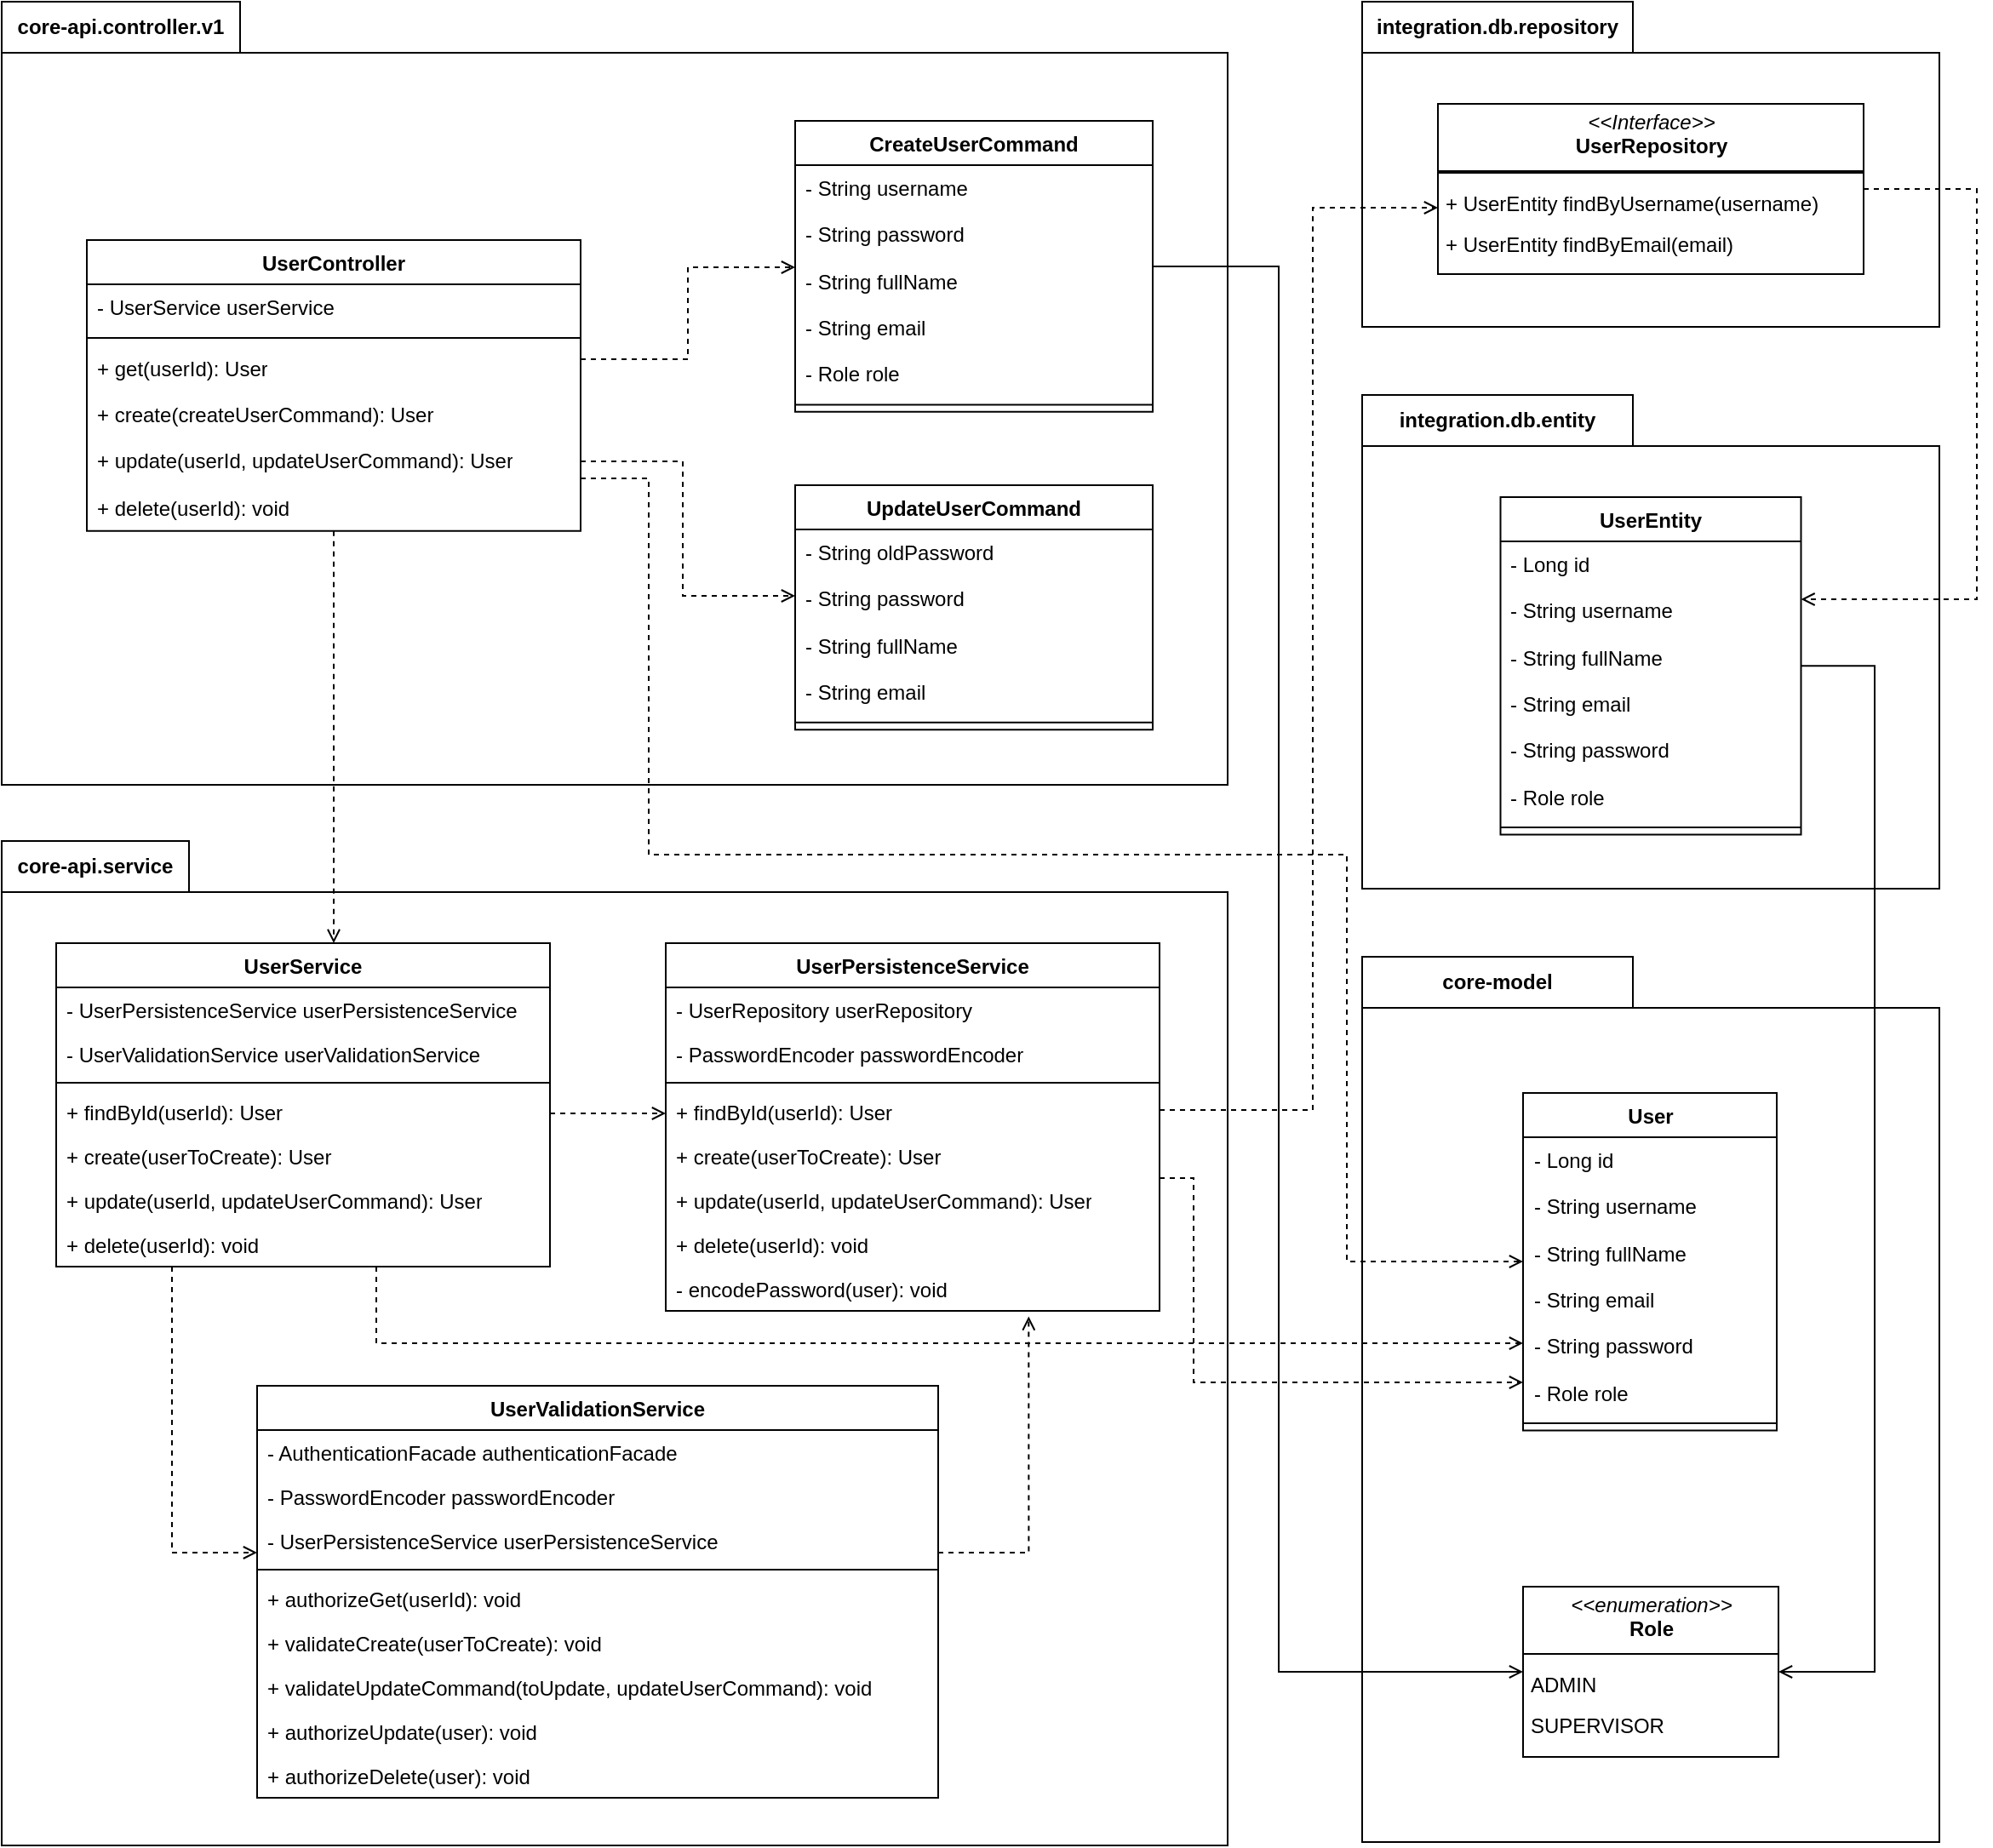 <mxfile version="23.1.5" type="device">
  <diagram id="C5RBs43oDa-KdzZeNtuy" name="Page-1">
    <mxGraphModel dx="2424" dy="2579" grid="1" gridSize="10" guides="1" tooltips="1" connect="1" arrows="1" fold="1" page="1" pageScale="1" pageWidth="827" pageHeight="1169" math="0" shadow="0">
      <root>
        <mxCell id="WIyWlLk6GJQsqaUBKTNV-0" />
        <mxCell id="WIyWlLk6GJQsqaUBKTNV-1" parent="WIyWlLk6GJQsqaUBKTNV-0" />
        <mxCell id="2i044We6pkw58HE6b8VH-63" value="core-api.service" style="shape=folder;fontStyle=1;tabWidth=110;tabHeight=30;tabPosition=left;html=1;boundedLbl=1;labelInHeader=1;container=0;collapsible=0;whiteSpace=wrap;" parent="WIyWlLk6GJQsqaUBKTNV-1" vertex="1">
          <mxGeometry x="80" y="-618" width="720" height="590" as="geometry" />
        </mxCell>
        <mxCell id="2i044We6pkw58HE6b8VH-64" value="core-api.controller.v1" style="shape=folder;fontStyle=1;tabWidth=140;tabHeight=30;tabPosition=left;html=1;boundedLbl=1;labelInHeader=1;container=1;collapsible=0;whiteSpace=wrap;" parent="WIyWlLk6GJQsqaUBKTNV-1" vertex="1">
          <mxGeometry x="80" y="-1111" width="720" height="460" as="geometry" />
        </mxCell>
        <mxCell id="2i044We6pkw58HE6b8VH-65" value="" style="html=1;strokeColor=none;resizeWidth=1;resizeHeight=1;fillColor=none;part=1;connectable=0;allowArrows=0;deletable=0;whiteSpace=wrap;" parent="2i044We6pkw58HE6b8VH-64" vertex="1">
          <mxGeometry width="720.0" height="296.24" relative="1" as="geometry">
            <mxPoint y="30" as="offset" />
          </mxGeometry>
        </mxCell>
        <mxCell id="2i044We6pkw58HE6b8VH-66" value="" style="html=1;strokeColor=none;resizeWidth=1;resizeHeight=1;fillColor=none;part=1;connectable=0;allowArrows=0;deletable=0;whiteSpace=wrap;" parent="2i044We6pkw58HE6b8VH-64" vertex="1">
          <mxGeometry width="720.0" height="296.24" relative="1" as="geometry">
            <mxPoint x="10" y="40" as="offset" />
          </mxGeometry>
        </mxCell>
        <mxCell id="2i044We6pkw58HE6b8VH-93" value="UserController" style="swimlane;fontStyle=1;align=center;verticalAlign=top;childLayout=stackLayout;horizontal=1;startSize=26;horizontalStack=0;resizeParent=1;resizeParentMax=0;resizeLast=0;collapsible=1;marginBottom=0;whiteSpace=wrap;html=1;" parent="2i044We6pkw58HE6b8VH-64" vertex="1">
          <mxGeometry x="50" y="140.003" width="290" height="170.9" as="geometry" />
        </mxCell>
        <mxCell id="2i044We6pkw58HE6b8VH-94" value="- UserService userService" style="text;strokeColor=none;fillColor=none;align=left;verticalAlign=top;spacingLeft=4;spacingRight=4;overflow=hidden;rotatable=0;points=[[0,0.5],[1,0.5]];portConstraint=eastwest;whiteSpace=wrap;html=1;" parent="2i044We6pkw58HE6b8VH-93" vertex="1">
          <mxGeometry y="26" width="290" height="27.3" as="geometry" />
        </mxCell>
        <mxCell id="2i044We6pkw58HE6b8VH-97" value="" style="line;strokeWidth=1;fillColor=none;align=left;verticalAlign=middle;spacingTop=-1;spacingLeft=3;spacingRight=3;rotatable=0;labelPosition=right;points=[];portConstraint=eastwest;strokeColor=inherit;" parent="2i044We6pkw58HE6b8VH-93" vertex="1">
          <mxGeometry y="53.3" width="290" height="8.4" as="geometry" />
        </mxCell>
        <mxCell id="2i044We6pkw58HE6b8VH-98" value="+ get(userId): User" style="text;strokeColor=none;fillColor=none;align=left;verticalAlign=top;spacingLeft=4;spacingRight=4;overflow=hidden;rotatable=0;points=[[0,0.5],[1,0.5]];portConstraint=eastwest;whiteSpace=wrap;html=1;" parent="2i044We6pkw58HE6b8VH-93" vertex="1">
          <mxGeometry y="61.7" width="290" height="27.3" as="geometry" />
        </mxCell>
        <mxCell id="2i044We6pkw58HE6b8VH-178" value="+ create(createUserCommand): User" style="text;strokeColor=none;fillColor=none;align=left;verticalAlign=top;spacingLeft=4;spacingRight=4;overflow=hidden;rotatable=0;points=[[0,0.5],[1,0.5]];portConstraint=eastwest;whiteSpace=wrap;html=1;" parent="2i044We6pkw58HE6b8VH-93" vertex="1">
          <mxGeometry y="89" width="290" height="27.3" as="geometry" />
        </mxCell>
        <mxCell id="2i044We6pkw58HE6b8VH-179" value="+ update(userId, updateUserCommand): User" style="text;strokeColor=none;fillColor=none;align=left;verticalAlign=top;spacingLeft=4;spacingRight=4;overflow=hidden;rotatable=0;points=[[0,0.5],[1,0.5]];portConstraint=eastwest;whiteSpace=wrap;html=1;" parent="2i044We6pkw58HE6b8VH-93" vertex="1">
          <mxGeometry y="116.3" width="290" height="27.3" as="geometry" />
        </mxCell>
        <mxCell id="2i044We6pkw58HE6b8VH-180" value="+ delete(userId): void" style="text;strokeColor=none;fillColor=none;align=left;verticalAlign=top;spacingLeft=4;spacingRight=4;overflow=hidden;rotatable=0;points=[[0,0.5],[1,0.5]];portConstraint=eastwest;whiteSpace=wrap;html=1;" parent="2i044We6pkw58HE6b8VH-93" vertex="1">
          <mxGeometry y="143.6" width="290" height="27.3" as="geometry" />
        </mxCell>
        <mxCell id="2i044We6pkw58HE6b8VH-209" value="CreateUserCommand" style="swimlane;fontStyle=1;align=center;verticalAlign=top;childLayout=stackLayout;horizontal=1;startSize=26;horizontalStack=0;resizeParent=1;resizeParentMax=0;resizeLast=0;collapsible=1;marginBottom=0;whiteSpace=wrap;html=1;" parent="2i044We6pkw58HE6b8VH-64" vertex="1">
          <mxGeometry x="466" y="70" width="210" height="170.9" as="geometry" />
        </mxCell>
        <mxCell id="2i044We6pkw58HE6b8VH-210" value="- String username" style="text;strokeColor=none;fillColor=none;align=left;verticalAlign=top;spacingLeft=4;spacingRight=4;overflow=hidden;rotatable=0;points=[[0,0.5],[1,0.5]];portConstraint=eastwest;whiteSpace=wrap;html=1;" parent="2i044We6pkw58HE6b8VH-209" vertex="1">
          <mxGeometry y="26" width="210" height="27.3" as="geometry" />
        </mxCell>
        <mxCell id="2i044We6pkw58HE6b8VH-211" value="- String password" style="text;strokeColor=none;fillColor=none;align=left;verticalAlign=top;spacingLeft=4;spacingRight=4;overflow=hidden;rotatable=0;points=[[0,0.5],[1,0.5]];portConstraint=eastwest;whiteSpace=wrap;html=1;" parent="2i044We6pkw58HE6b8VH-209" vertex="1">
          <mxGeometry y="53.3" width="210" height="27.3" as="geometry" />
        </mxCell>
        <mxCell id="2i044We6pkw58HE6b8VH-219" value="- String fullName" style="text;strokeColor=none;fillColor=none;align=left;verticalAlign=top;spacingLeft=4;spacingRight=4;overflow=hidden;rotatable=0;points=[[0,0.5],[1,0.5]];portConstraint=eastwest;whiteSpace=wrap;html=1;" parent="2i044We6pkw58HE6b8VH-209" vertex="1">
          <mxGeometry y="80.6" width="210" height="27.3" as="geometry" />
        </mxCell>
        <mxCell id="2i044We6pkw58HE6b8VH-218" value="- String email" style="text;strokeColor=none;fillColor=none;align=left;verticalAlign=top;spacingLeft=4;spacingRight=4;overflow=hidden;rotatable=0;points=[[0,0.5],[1,0.5]];portConstraint=eastwest;whiteSpace=wrap;html=1;" parent="2i044We6pkw58HE6b8VH-209" vertex="1">
          <mxGeometry y="107.9" width="210" height="27.3" as="geometry" />
        </mxCell>
        <mxCell id="2i044We6pkw58HE6b8VH-217" value="- Role role" style="text;strokeColor=none;fillColor=none;align=left;verticalAlign=top;spacingLeft=4;spacingRight=4;overflow=hidden;rotatable=0;points=[[0,0.5],[1,0.5]];portConstraint=eastwest;whiteSpace=wrap;html=1;" parent="2i044We6pkw58HE6b8VH-209" vertex="1">
          <mxGeometry y="135.2" width="210" height="27.3" as="geometry" />
        </mxCell>
        <mxCell id="2i044We6pkw58HE6b8VH-212" value="" style="line;strokeWidth=1;fillColor=none;align=left;verticalAlign=middle;spacingTop=-1;spacingLeft=3;spacingRight=3;rotatable=0;labelPosition=right;points=[];portConstraint=eastwest;strokeColor=inherit;" parent="2i044We6pkw58HE6b8VH-209" vertex="1">
          <mxGeometry y="162.5" width="210" height="8.4" as="geometry" />
        </mxCell>
        <mxCell id="2i044We6pkw58HE6b8VH-220" value="UpdateUserCommand" style="swimlane;fontStyle=1;align=center;verticalAlign=top;childLayout=stackLayout;horizontal=1;startSize=26;horizontalStack=0;resizeParent=1;resizeParentMax=0;resizeLast=0;collapsible=1;marginBottom=0;whiteSpace=wrap;html=1;" parent="2i044We6pkw58HE6b8VH-64" vertex="1">
          <mxGeometry x="466" y="284" width="210" height="143.6" as="geometry" />
        </mxCell>
        <mxCell id="2i044We6pkw58HE6b8VH-221" value="- String oldPassword" style="text;strokeColor=none;fillColor=none;align=left;verticalAlign=top;spacingLeft=4;spacingRight=4;overflow=hidden;rotatable=0;points=[[0,0.5],[1,0.5]];portConstraint=eastwest;whiteSpace=wrap;html=1;" parent="2i044We6pkw58HE6b8VH-220" vertex="1">
          <mxGeometry y="26" width="210" height="27.3" as="geometry" />
        </mxCell>
        <mxCell id="2i044We6pkw58HE6b8VH-222" value="- String password" style="text;strokeColor=none;fillColor=none;align=left;verticalAlign=top;spacingLeft=4;spacingRight=4;overflow=hidden;rotatable=0;points=[[0,0.5],[1,0.5]];portConstraint=eastwest;whiteSpace=wrap;html=1;" parent="2i044We6pkw58HE6b8VH-220" vertex="1">
          <mxGeometry y="53.3" width="210" height="27.3" as="geometry" />
        </mxCell>
        <mxCell id="2i044We6pkw58HE6b8VH-223" value="- String fullName" style="text;strokeColor=none;fillColor=none;align=left;verticalAlign=top;spacingLeft=4;spacingRight=4;overflow=hidden;rotatable=0;points=[[0,0.5],[1,0.5]];portConstraint=eastwest;whiteSpace=wrap;html=1;" parent="2i044We6pkw58HE6b8VH-220" vertex="1">
          <mxGeometry y="80.6" width="210" height="27.3" as="geometry" />
        </mxCell>
        <mxCell id="2i044We6pkw58HE6b8VH-224" value="- String email" style="text;strokeColor=none;fillColor=none;align=left;verticalAlign=top;spacingLeft=4;spacingRight=4;overflow=hidden;rotatable=0;points=[[0,0.5],[1,0.5]];portConstraint=eastwest;whiteSpace=wrap;html=1;" parent="2i044We6pkw58HE6b8VH-220" vertex="1">
          <mxGeometry y="107.9" width="210" height="27.3" as="geometry" />
        </mxCell>
        <mxCell id="2i044We6pkw58HE6b8VH-226" value="" style="line;strokeWidth=1;fillColor=none;align=left;verticalAlign=middle;spacingTop=-1;spacingLeft=3;spacingRight=3;rotatable=0;labelPosition=right;points=[];portConstraint=eastwest;strokeColor=inherit;" parent="2i044We6pkw58HE6b8VH-220" vertex="1">
          <mxGeometry y="135.2" width="210" height="8.4" as="geometry" />
        </mxCell>
        <mxCell id="2i044We6pkw58HE6b8VH-227" style="edgeStyle=orthogonalEdgeStyle;rounded=0;orthogonalLoop=1;jettySize=auto;html=1;endArrow=open;endFill=0;dashed=1;" parent="2i044We6pkw58HE6b8VH-64" source="2i044We6pkw58HE6b8VH-93" target="2i044We6pkw58HE6b8VH-209" edge="1">
          <mxGeometry relative="1" as="geometry">
            <Array as="points">
              <mxPoint x="403" y="210" />
              <mxPoint x="403" y="156" />
            </Array>
            <mxPoint x="205" y="348" as="sourcePoint" />
            <mxPoint x="205" y="572" as="targetPoint" />
          </mxGeometry>
        </mxCell>
        <mxCell id="2i044We6pkw58HE6b8VH-228" style="edgeStyle=orthogonalEdgeStyle;rounded=0;orthogonalLoop=1;jettySize=auto;html=1;endArrow=open;endFill=0;dashed=1;" parent="2i044We6pkw58HE6b8VH-64" source="2i044We6pkw58HE6b8VH-93" target="2i044We6pkw58HE6b8VH-220" edge="1">
          <mxGeometry relative="1" as="geometry">
            <Array as="points">
              <mxPoint x="400" y="270" />
              <mxPoint x="400" y="349" />
            </Array>
            <mxPoint x="350" y="220" as="sourcePoint" />
            <mxPoint x="476" y="166" as="targetPoint" />
          </mxGeometry>
        </mxCell>
        <mxCell id="2i044We6pkw58HE6b8VH-90" style="edgeStyle=orthogonalEdgeStyle;rounded=0;orthogonalLoop=1;jettySize=auto;html=1;endArrow=open;endFill=0;dashed=1;" parent="WIyWlLk6GJQsqaUBKTNV-1" source="2i044We6pkw58HE6b8VH-93" target="2i044We6pkw58HE6b8VH-100" edge="1">
          <mxGeometry relative="1" as="geometry">
            <Array as="points">
              <mxPoint x="255" y="-840" />
              <mxPoint x="255" y="-840" />
            </Array>
          </mxGeometry>
        </mxCell>
        <mxCell id="2i044We6pkw58HE6b8VH-92" style="edgeStyle=orthogonalEdgeStyle;rounded=0;orthogonalLoop=1;jettySize=auto;html=1;dashed=1;endArrow=open;endFill=0;" parent="WIyWlLk6GJQsqaUBKTNV-1" source="2i044We6pkw58HE6b8VH-100" target="2i044We6pkw58HE6b8VH-189" edge="1">
          <mxGeometry relative="1" as="geometry">
            <Array as="points">
              <mxPoint x="440" y="-458" />
              <mxPoint x="440" y="-458" />
            </Array>
            <mxPoint x="255" y="-349.33" as="targetPoint" />
          </mxGeometry>
        </mxCell>
        <mxCell id="2i044We6pkw58HE6b8VH-99" style="edgeStyle=orthogonalEdgeStyle;rounded=0;orthogonalLoop=1;jettySize=auto;html=1;endArrow=open;endFill=0;dashed=1;" parent="WIyWlLk6GJQsqaUBKTNV-1" source="2i044We6pkw58HE6b8VH-100" target="2i044We6pkw58HE6b8VH-198" edge="1">
          <mxGeometry relative="1" as="geometry">
            <Array as="points">
              <mxPoint x="180" y="-200" />
            </Array>
            <mxPoint x="255" y="-349.33" as="targetPoint" />
          </mxGeometry>
        </mxCell>
        <mxCell id="2i044We6pkw58HE6b8VH-100" value="UserService" style="swimlane;fontStyle=1;align=center;verticalAlign=top;childLayout=stackLayout;horizontal=1;startSize=26;horizontalStack=0;resizeParent=1;resizeParentMax=0;resizeLast=0;collapsible=1;marginBottom=0;whiteSpace=wrap;html=1;" parent="WIyWlLk6GJQsqaUBKTNV-1" vertex="1">
          <mxGeometry x="112" y="-558" width="290" height="190" as="geometry" />
        </mxCell>
        <mxCell id="2i044We6pkw58HE6b8VH-101" value="- UserPersistenceService userPersistenceService" style="text;strokeColor=none;fillColor=none;align=left;verticalAlign=top;spacingLeft=4;spacingRight=4;overflow=hidden;rotatable=0;points=[[0,0.5],[1,0.5]];portConstraint=eastwest;whiteSpace=wrap;html=1;" parent="2i044We6pkw58HE6b8VH-100" vertex="1">
          <mxGeometry y="26" width="290" height="26" as="geometry" />
        </mxCell>
        <mxCell id="2i044We6pkw58HE6b8VH-182" value="- UserValidationService userValidationService" style="text;strokeColor=none;fillColor=none;align=left;verticalAlign=top;spacingLeft=4;spacingRight=4;overflow=hidden;rotatable=0;points=[[0,0.5],[1,0.5]];portConstraint=eastwest;whiteSpace=wrap;html=1;" parent="2i044We6pkw58HE6b8VH-100" vertex="1">
          <mxGeometry y="52" width="290" height="26" as="geometry" />
        </mxCell>
        <mxCell id="2i044We6pkw58HE6b8VH-102" value="" style="line;strokeWidth=1;fillColor=none;align=left;verticalAlign=middle;spacingTop=-1;spacingLeft=3;spacingRight=3;rotatable=0;labelPosition=right;points=[];portConstraint=eastwest;strokeColor=inherit;" parent="2i044We6pkw58HE6b8VH-100" vertex="1">
          <mxGeometry y="78" width="290" height="8" as="geometry" />
        </mxCell>
        <mxCell id="2i044We6pkw58HE6b8VH-103" value="+ findById(userId): User" style="text;strokeColor=none;fillColor=none;align=left;verticalAlign=top;spacingLeft=4;spacingRight=4;overflow=hidden;rotatable=0;points=[[0,0.5],[1,0.5]];portConstraint=eastwest;whiteSpace=wrap;html=1;" parent="2i044We6pkw58HE6b8VH-100" vertex="1">
          <mxGeometry y="86" width="290" height="26" as="geometry" />
        </mxCell>
        <mxCell id="2i044We6pkw58HE6b8VH-183" value="+ create(userToCreate): User" style="text;strokeColor=none;fillColor=none;align=left;verticalAlign=top;spacingLeft=4;spacingRight=4;overflow=hidden;rotatable=0;points=[[0,0.5],[1,0.5]];portConstraint=eastwest;whiteSpace=wrap;html=1;" parent="2i044We6pkw58HE6b8VH-100" vertex="1">
          <mxGeometry y="112" width="290" height="26" as="geometry" />
        </mxCell>
        <mxCell id="2i044We6pkw58HE6b8VH-184" value="+ update(userId, updateUserCommand): User" style="text;strokeColor=none;fillColor=none;align=left;verticalAlign=top;spacingLeft=4;spacingRight=4;overflow=hidden;rotatable=0;points=[[0,0.5],[1,0.5]];portConstraint=eastwest;whiteSpace=wrap;html=1;" parent="2i044We6pkw58HE6b8VH-100" vertex="1">
          <mxGeometry y="138" width="290" height="26" as="geometry" />
        </mxCell>
        <mxCell id="2i044We6pkw58HE6b8VH-185" value="+ delete(userId): void" style="text;strokeColor=none;fillColor=none;align=left;verticalAlign=top;spacingLeft=4;spacingRight=4;overflow=hidden;rotatable=0;points=[[0,0.5],[1,0.5]];portConstraint=eastwest;whiteSpace=wrap;html=1;" parent="2i044We6pkw58HE6b8VH-100" vertex="1">
          <mxGeometry y="164" width="290" height="26" as="geometry" />
        </mxCell>
        <mxCell id="2i044We6pkw58HE6b8VH-189" value="UserPersistenceService" style="swimlane;fontStyle=1;align=center;verticalAlign=top;childLayout=stackLayout;horizontal=1;startSize=26;horizontalStack=0;resizeParent=1;resizeParentMax=0;resizeLast=0;collapsible=1;marginBottom=0;whiteSpace=wrap;html=1;" parent="WIyWlLk6GJQsqaUBKTNV-1" vertex="1">
          <mxGeometry x="470" y="-558" width="290" height="216" as="geometry" />
        </mxCell>
        <mxCell id="2i044We6pkw58HE6b8VH-190" value="- UserRepository userRepository" style="text;strokeColor=none;fillColor=none;align=left;verticalAlign=top;spacingLeft=4;spacingRight=4;overflow=hidden;rotatable=0;points=[[0,0.5],[1,0.5]];portConstraint=eastwest;whiteSpace=wrap;html=1;" parent="2i044We6pkw58HE6b8VH-189" vertex="1">
          <mxGeometry y="26" width="290" height="26" as="geometry" />
        </mxCell>
        <mxCell id="2i044We6pkw58HE6b8VH-191" value="- PasswordEncoder passwordEncoder" style="text;strokeColor=none;fillColor=none;align=left;verticalAlign=top;spacingLeft=4;spacingRight=4;overflow=hidden;rotatable=0;points=[[0,0.5],[1,0.5]];portConstraint=eastwest;whiteSpace=wrap;html=1;" parent="2i044We6pkw58HE6b8VH-189" vertex="1">
          <mxGeometry y="52" width="290" height="26" as="geometry" />
        </mxCell>
        <mxCell id="2i044We6pkw58HE6b8VH-192" value="" style="line;strokeWidth=1;fillColor=none;align=left;verticalAlign=middle;spacingTop=-1;spacingLeft=3;spacingRight=3;rotatable=0;labelPosition=right;points=[];portConstraint=eastwest;strokeColor=inherit;" parent="2i044We6pkw58HE6b8VH-189" vertex="1">
          <mxGeometry y="78" width="290" height="8" as="geometry" />
        </mxCell>
        <mxCell id="2i044We6pkw58HE6b8VH-193" value="+ findById(userId): User" style="text;strokeColor=none;fillColor=none;align=left;verticalAlign=top;spacingLeft=4;spacingRight=4;overflow=hidden;rotatable=0;points=[[0,0.5],[1,0.5]];portConstraint=eastwest;whiteSpace=wrap;html=1;" parent="2i044We6pkw58HE6b8VH-189" vertex="1">
          <mxGeometry y="86" width="290" height="26" as="geometry" />
        </mxCell>
        <mxCell id="2i044We6pkw58HE6b8VH-194" value="+ create(userToCreate): User" style="text;strokeColor=none;fillColor=none;align=left;verticalAlign=top;spacingLeft=4;spacingRight=4;overflow=hidden;rotatable=0;points=[[0,0.5],[1,0.5]];portConstraint=eastwest;whiteSpace=wrap;html=1;" parent="2i044We6pkw58HE6b8VH-189" vertex="1">
          <mxGeometry y="112" width="290" height="26" as="geometry" />
        </mxCell>
        <mxCell id="2i044We6pkw58HE6b8VH-195" value="+ update(userId, updateUserCommand): User" style="text;strokeColor=none;fillColor=none;align=left;verticalAlign=top;spacingLeft=4;spacingRight=4;overflow=hidden;rotatable=0;points=[[0,0.5],[1,0.5]];portConstraint=eastwest;whiteSpace=wrap;html=1;" parent="2i044We6pkw58HE6b8VH-189" vertex="1">
          <mxGeometry y="138" width="290" height="26" as="geometry" />
        </mxCell>
        <mxCell id="2i044We6pkw58HE6b8VH-196" value="+ delete(userId): void" style="text;strokeColor=none;fillColor=none;align=left;verticalAlign=top;spacingLeft=4;spacingRight=4;overflow=hidden;rotatable=0;points=[[0,0.5],[1,0.5]];portConstraint=eastwest;whiteSpace=wrap;html=1;" parent="2i044We6pkw58HE6b8VH-189" vertex="1">
          <mxGeometry y="164" width="290" height="26" as="geometry" />
        </mxCell>
        <mxCell id="2i044We6pkw58HE6b8VH-197" value="- encodePassword(user): void" style="text;strokeColor=none;fillColor=none;align=left;verticalAlign=top;spacingLeft=4;spacingRight=4;overflow=hidden;rotatable=0;points=[[0,0.5],[1,0.5]];portConstraint=eastwest;whiteSpace=wrap;html=1;" parent="2i044We6pkw58HE6b8VH-189" vertex="1">
          <mxGeometry y="190" width="290" height="26" as="geometry" />
        </mxCell>
        <mxCell id="2i044We6pkw58HE6b8VH-198" value="UserValidationService" style="swimlane;fontStyle=1;align=center;verticalAlign=top;childLayout=stackLayout;horizontal=1;startSize=26;horizontalStack=0;resizeParent=1;resizeParentMax=0;resizeLast=0;collapsible=1;marginBottom=0;whiteSpace=wrap;html=1;" parent="WIyWlLk6GJQsqaUBKTNV-1" vertex="1">
          <mxGeometry x="230" y="-298" width="400" height="242" as="geometry" />
        </mxCell>
        <mxCell id="2i044We6pkw58HE6b8VH-199" value="- AuthenticationFacade authenticationFacade" style="text;strokeColor=none;fillColor=none;align=left;verticalAlign=top;spacingLeft=4;spacingRight=4;overflow=hidden;rotatable=0;points=[[0,0.5],[1,0.5]];portConstraint=eastwest;whiteSpace=wrap;html=1;" parent="2i044We6pkw58HE6b8VH-198" vertex="1">
          <mxGeometry y="26" width="400" height="26" as="geometry" />
        </mxCell>
        <mxCell id="2i044We6pkw58HE6b8VH-200" value="- PasswordEncoder passwordEncoder" style="text;strokeColor=none;fillColor=none;align=left;verticalAlign=top;spacingLeft=4;spacingRight=4;overflow=hidden;rotatable=0;points=[[0,0.5],[1,0.5]];portConstraint=eastwest;whiteSpace=wrap;html=1;" parent="2i044We6pkw58HE6b8VH-198" vertex="1">
          <mxGeometry y="52" width="400" height="26" as="geometry" />
        </mxCell>
        <mxCell id="2i044We6pkw58HE6b8VH-207" value="- UserPersistenceService userPersistenceService" style="text;strokeColor=none;fillColor=none;align=left;verticalAlign=top;spacingLeft=4;spacingRight=4;overflow=hidden;rotatable=0;points=[[0,0.5],[1,0.5]];portConstraint=eastwest;whiteSpace=wrap;html=1;" parent="2i044We6pkw58HE6b8VH-198" vertex="1">
          <mxGeometry y="78" width="400" height="26" as="geometry" />
        </mxCell>
        <mxCell id="2i044We6pkw58HE6b8VH-201" value="" style="line;strokeWidth=1;fillColor=none;align=left;verticalAlign=middle;spacingTop=-1;spacingLeft=3;spacingRight=3;rotatable=0;labelPosition=right;points=[];portConstraint=eastwest;strokeColor=inherit;" parent="2i044We6pkw58HE6b8VH-198" vertex="1">
          <mxGeometry y="104" width="400" height="8" as="geometry" />
        </mxCell>
        <mxCell id="2i044We6pkw58HE6b8VH-202" value="+ authorizeGet(userId): void" style="text;strokeColor=none;fillColor=none;align=left;verticalAlign=top;spacingLeft=4;spacingRight=4;overflow=hidden;rotatable=0;points=[[0,0.5],[1,0.5]];portConstraint=eastwest;whiteSpace=wrap;html=1;" parent="2i044We6pkw58HE6b8VH-198" vertex="1">
          <mxGeometry y="112" width="400" height="26" as="geometry" />
        </mxCell>
        <mxCell id="2i044We6pkw58HE6b8VH-203" value="+ validateCreate(userToCreate): void" style="text;strokeColor=none;fillColor=none;align=left;verticalAlign=top;spacingLeft=4;spacingRight=4;overflow=hidden;rotatable=0;points=[[0,0.5],[1,0.5]];portConstraint=eastwest;whiteSpace=wrap;html=1;" parent="2i044We6pkw58HE6b8VH-198" vertex="1">
          <mxGeometry y="138" width="400" height="26" as="geometry" />
        </mxCell>
        <mxCell id="2i044We6pkw58HE6b8VH-204" value="+ validateUpdateCommand(toUpdate, updateUserCommand): void" style="text;strokeColor=none;fillColor=none;align=left;verticalAlign=top;spacingLeft=4;spacingRight=4;overflow=hidden;rotatable=0;points=[[0,0.5],[1,0.5]];portConstraint=eastwest;whiteSpace=wrap;html=1;" parent="2i044We6pkw58HE6b8VH-198" vertex="1">
          <mxGeometry y="164" width="400" height="26" as="geometry" />
        </mxCell>
        <mxCell id="2i044We6pkw58HE6b8VH-205" value="+ authorizeUpdate(user): void" style="text;strokeColor=none;fillColor=none;align=left;verticalAlign=top;spacingLeft=4;spacingRight=4;overflow=hidden;rotatable=0;points=[[0,0.5],[1,0.5]];portConstraint=eastwest;whiteSpace=wrap;html=1;" parent="2i044We6pkw58HE6b8VH-198" vertex="1">
          <mxGeometry y="190" width="400" height="26" as="geometry" />
        </mxCell>
        <mxCell id="2i044We6pkw58HE6b8VH-206" value="+ authorizeDelete(user): void" style="text;strokeColor=none;fillColor=none;align=left;verticalAlign=top;spacingLeft=4;spacingRight=4;overflow=hidden;rotatable=0;points=[[0,0.5],[1,0.5]];portConstraint=eastwest;whiteSpace=wrap;html=1;" parent="2i044We6pkw58HE6b8VH-198" vertex="1">
          <mxGeometry y="216" width="400" height="26" as="geometry" />
        </mxCell>
        <mxCell id="2i044We6pkw58HE6b8VH-229" value="integration.db.repository" style="shape=folder;fontStyle=1;tabWidth=159;tabHeight=30;tabPosition=left;html=1;boundedLbl=1;labelInHeader=1;container=1;collapsible=0;whiteSpace=wrap;" parent="WIyWlLk6GJQsqaUBKTNV-1" vertex="1">
          <mxGeometry x="879" y="-1111" width="339" height="191" as="geometry" />
        </mxCell>
        <mxCell id="2i044We6pkw58HE6b8VH-230" value="" style="html=1;strokeColor=none;resizeWidth=1;resizeHeight=1;fillColor=none;part=1;connectable=0;allowArrows=0;deletable=0;whiteSpace=wrap;" parent="2i044We6pkw58HE6b8VH-229" vertex="1">
          <mxGeometry width="329.0" height="123.004" relative="1" as="geometry">
            <mxPoint y="30" as="offset" />
          </mxGeometry>
        </mxCell>
        <mxCell id="2i044We6pkw58HE6b8VH-231" value="" style="html=1;strokeColor=none;resizeWidth=1;resizeHeight=1;fillColor=none;part=1;connectable=0;allowArrows=0;deletable=0;whiteSpace=wrap;" parent="2i044We6pkw58HE6b8VH-229" vertex="1">
          <mxGeometry width="329.0" height="123.004" relative="1" as="geometry">
            <mxPoint x="10" y="40" as="offset" />
          </mxGeometry>
        </mxCell>
        <mxCell id="2i044We6pkw58HE6b8VH-255" value="&lt;p style=&quot;margin: 4px 0px 0px; text-align: center; font-size: 12px;&quot;&gt;&lt;i style=&quot;font-size: 12px;&quot;&gt;&amp;lt;&amp;lt;Interface&amp;gt;&amp;gt;&lt;/i&gt;&lt;br style=&quot;font-size: 12px;&quot;&gt;&lt;b style=&quot;font-size: 12px;&quot;&gt;UserRepository&lt;/b&gt;&lt;/p&gt;&lt;hr style=&quot;border-style: solid; font-size: 12px;&quot;&gt;&lt;p style=&quot;margin: 0px 0px 0px 4px; font-size: 12px; line-height: 200%;&quot;&gt;+ UserEntity findByUsername(username)&lt;br style=&quot;font-size: 12px;&quot;&gt;&lt;/p&gt;&lt;p style=&quot;margin: 0px 0px 0px 4px; font-size: 12px; line-height: 200%;&quot;&gt;+ UserEntity findByEmail(email)&lt;/p&gt;" style="verticalAlign=top;align=left;overflow=fill;html=1;whiteSpace=wrap;fontSize=12;spacing=2;" parent="2i044We6pkw58HE6b8VH-229" vertex="1">
          <mxGeometry x="44.5" y="60" width="250" height="100" as="geometry" />
        </mxCell>
        <mxCell id="2i044We6pkw58HE6b8VH-256" style="edgeStyle=orthogonalEdgeStyle;rounded=0;orthogonalLoop=1;jettySize=auto;html=1;endArrow=open;endFill=0;dashed=1;" parent="WIyWlLk6GJQsqaUBKTNV-1" source="2i044We6pkw58HE6b8VH-189" target="2i044We6pkw58HE6b8VH-255" edge="1">
          <mxGeometry relative="1" as="geometry">
            <Array as="points">
              <mxPoint x="850" y="-460" />
              <mxPoint x="850" y="-990" />
            </Array>
            <mxPoint x="430" y="-891" as="sourcePoint" />
            <mxPoint x="556" y="-945" as="targetPoint" />
          </mxGeometry>
        </mxCell>
        <mxCell id="2i044We6pkw58HE6b8VH-257" value="integration.db.entity" style="shape=folder;fontStyle=1;tabWidth=159;tabHeight=30;tabPosition=left;html=1;boundedLbl=1;labelInHeader=1;container=1;collapsible=0;whiteSpace=wrap;" parent="WIyWlLk6GJQsqaUBKTNV-1" vertex="1">
          <mxGeometry x="879" y="-880" width="339" height="290" as="geometry" />
        </mxCell>
        <mxCell id="2i044We6pkw58HE6b8VH-258" value="" style="html=1;strokeColor=none;resizeWidth=1;resizeHeight=1;fillColor=none;part=1;connectable=0;allowArrows=0;deletable=0;whiteSpace=wrap;" parent="2i044We6pkw58HE6b8VH-257" vertex="1">
          <mxGeometry width="329.0" height="145.386" relative="1" as="geometry">
            <mxPoint y="30" as="offset" />
          </mxGeometry>
        </mxCell>
        <mxCell id="2i044We6pkw58HE6b8VH-259" value="" style="html=1;strokeColor=none;resizeWidth=1;resizeHeight=1;fillColor=none;part=1;connectable=0;allowArrows=0;deletable=0;whiteSpace=wrap;" parent="2i044We6pkw58HE6b8VH-257" vertex="1">
          <mxGeometry width="329.0" height="145.386" relative="1" as="geometry">
            <mxPoint x="10" y="40" as="offset" />
          </mxGeometry>
        </mxCell>
        <mxCell id="2i044We6pkw58HE6b8VH-261" value="UserEntity" style="swimlane;fontStyle=1;align=center;verticalAlign=top;childLayout=stackLayout;horizontal=1;startSize=26;horizontalStack=0;resizeParent=1;resizeParentMax=0;resizeLast=0;collapsible=1;marginBottom=0;whiteSpace=wrap;html=1;" parent="2i044We6pkw58HE6b8VH-257" vertex="1">
          <mxGeometry x="81.25" y="60" width="176.5" height="198.2" as="geometry" />
        </mxCell>
        <mxCell id="2i044We6pkw58HE6b8VH-262" value="- Long id" style="text;strokeColor=none;fillColor=none;align=left;verticalAlign=top;spacingLeft=4;spacingRight=4;overflow=hidden;rotatable=0;points=[[0,0.5],[1,0.5]];portConstraint=eastwest;whiteSpace=wrap;html=1;" parent="2i044We6pkw58HE6b8VH-261" vertex="1">
          <mxGeometry y="26" width="176.5" height="27.3" as="geometry" />
        </mxCell>
        <mxCell id="2i044We6pkw58HE6b8VH-263" value="- String username" style="text;strokeColor=none;fillColor=none;align=left;verticalAlign=top;spacingLeft=4;spacingRight=4;overflow=hidden;rotatable=0;points=[[0,0.5],[1,0.5]];portConstraint=eastwest;whiteSpace=wrap;html=1;" parent="2i044We6pkw58HE6b8VH-261" vertex="1">
          <mxGeometry y="53.3" width="176.5" height="27.3" as="geometry" />
        </mxCell>
        <mxCell id="2i044We6pkw58HE6b8VH-264" value="- String fullName" style="text;strokeColor=none;fillColor=none;align=left;verticalAlign=top;spacingLeft=4;spacingRight=4;overflow=hidden;rotatable=0;points=[[0,0.5],[1,0.5]];portConstraint=eastwest;whiteSpace=wrap;html=1;" parent="2i044We6pkw58HE6b8VH-261" vertex="1">
          <mxGeometry y="80.6" width="176.5" height="27.3" as="geometry" />
        </mxCell>
        <mxCell id="2i044We6pkw58HE6b8VH-265" value="- String email" style="text;strokeColor=none;fillColor=none;align=left;verticalAlign=top;spacingLeft=4;spacingRight=4;overflow=hidden;rotatable=0;points=[[0,0.5],[1,0.5]];portConstraint=eastwest;whiteSpace=wrap;html=1;" parent="2i044We6pkw58HE6b8VH-261" vertex="1">
          <mxGeometry y="107.9" width="176.5" height="27.3" as="geometry" />
        </mxCell>
        <mxCell id="2i044We6pkw58HE6b8VH-268" value="- String password" style="text;strokeColor=none;fillColor=none;align=left;verticalAlign=top;spacingLeft=4;spacingRight=4;overflow=hidden;rotatable=0;points=[[0,0.5],[1,0.5]];portConstraint=eastwest;whiteSpace=wrap;html=1;" parent="2i044We6pkw58HE6b8VH-261" vertex="1">
          <mxGeometry y="135.2" width="176.5" height="27.3" as="geometry" />
        </mxCell>
        <mxCell id="2i044We6pkw58HE6b8VH-266" value="- Role role" style="text;strokeColor=none;fillColor=none;align=left;verticalAlign=top;spacingLeft=4;spacingRight=4;overflow=hidden;rotatable=0;points=[[0,0.5],[1,0.5]];portConstraint=eastwest;whiteSpace=wrap;html=1;" parent="2i044We6pkw58HE6b8VH-261" vertex="1">
          <mxGeometry y="162.5" width="176.5" height="27.3" as="geometry" />
        </mxCell>
        <mxCell id="2i044We6pkw58HE6b8VH-267" value="" style="line;strokeWidth=1;fillColor=none;align=left;verticalAlign=middle;spacingTop=-1;spacingLeft=3;spacingRight=3;rotatable=0;labelPosition=right;points=[];portConstraint=eastwest;strokeColor=inherit;" parent="2i044We6pkw58HE6b8VH-261" vertex="1">
          <mxGeometry y="189.8" width="176.5" height="8.4" as="geometry" />
        </mxCell>
        <mxCell id="2i044We6pkw58HE6b8VH-269" value="core-model" style="shape=folder;fontStyle=1;tabWidth=159;tabHeight=30;tabPosition=left;html=1;boundedLbl=1;labelInHeader=1;container=1;collapsible=0;whiteSpace=wrap;" parent="WIyWlLk6GJQsqaUBKTNV-1" vertex="1">
          <mxGeometry x="879" y="-550" width="339" height="520" as="geometry" />
        </mxCell>
        <mxCell id="2i044We6pkw58HE6b8VH-270" value="" style="html=1;strokeColor=none;resizeWidth=1;resizeHeight=1;fillColor=none;part=1;connectable=0;allowArrows=0;deletable=0;whiteSpace=wrap;" parent="2i044We6pkw58HE6b8VH-269" vertex="1">
          <mxGeometry width="329.0" height="260.693" relative="1" as="geometry">
            <mxPoint y="30" as="offset" />
          </mxGeometry>
        </mxCell>
        <mxCell id="2i044We6pkw58HE6b8VH-271" value="" style="html=1;strokeColor=none;resizeWidth=1;resizeHeight=1;fillColor=none;part=1;connectable=0;allowArrows=0;deletable=0;whiteSpace=wrap;" parent="2i044We6pkw58HE6b8VH-269" vertex="1">
          <mxGeometry width="329.0" height="260.693" relative="1" as="geometry">
            <mxPoint x="10" y="40" as="offset" />
          </mxGeometry>
        </mxCell>
        <mxCell id="2i044We6pkw58HE6b8VH-280" value="&lt;p style=&quot;margin:0px;margin-top:4px;text-align:center;&quot;&gt;&lt;i&gt;&amp;lt;&amp;lt;enumeration&amp;gt;&amp;gt;&lt;/i&gt;&lt;br&gt;&lt;b&gt;Role&lt;/b&gt;&lt;/p&gt;&lt;hr size=&quot;1&quot; style=&quot;border-style:solid;&quot;&gt;&lt;p style=&quot;margin: 0px 0px 0px 4px; line-height: 200%;&quot;&gt;ADMIN&lt;/p&gt;&lt;p style=&quot;margin: 0px 0px 0px 4px; line-height: 200%;&quot;&gt;SUPERVISOR&lt;/p&gt;" style="verticalAlign=top;align=left;overflow=fill;html=1;whiteSpace=wrap;" parent="2i044We6pkw58HE6b8VH-269" vertex="1">
          <mxGeometry x="94.5" y="370" width="150" height="100" as="geometry" />
        </mxCell>
        <mxCell id="2i044We6pkw58HE6b8VH-272" value="User" style="swimlane;fontStyle=1;align=center;verticalAlign=top;childLayout=stackLayout;horizontal=1;startSize=26;horizontalStack=0;resizeParent=1;resizeParentMax=0;resizeLast=0;collapsible=1;marginBottom=0;whiteSpace=wrap;html=1;" parent="2i044We6pkw58HE6b8VH-269" vertex="1">
          <mxGeometry x="94.5" y="80" width="149" height="198.2" as="geometry" />
        </mxCell>
        <mxCell id="2i044We6pkw58HE6b8VH-273" value="- Long id" style="text;strokeColor=none;fillColor=none;align=left;verticalAlign=top;spacingLeft=4;spacingRight=4;overflow=hidden;rotatable=0;points=[[0,0.5],[1,0.5]];portConstraint=eastwest;whiteSpace=wrap;html=1;" parent="2i044We6pkw58HE6b8VH-272" vertex="1">
          <mxGeometry y="26" width="149" height="27.3" as="geometry" />
        </mxCell>
        <mxCell id="2i044We6pkw58HE6b8VH-274" value="- String username" style="text;strokeColor=none;fillColor=none;align=left;verticalAlign=top;spacingLeft=4;spacingRight=4;overflow=hidden;rotatable=0;points=[[0,0.5],[1,0.5]];portConstraint=eastwest;whiteSpace=wrap;html=1;" parent="2i044We6pkw58HE6b8VH-272" vertex="1">
          <mxGeometry y="53.3" width="149" height="27.3" as="geometry" />
        </mxCell>
        <mxCell id="2i044We6pkw58HE6b8VH-275" value="- String fullName" style="text;strokeColor=none;fillColor=none;align=left;verticalAlign=top;spacingLeft=4;spacingRight=4;overflow=hidden;rotatable=0;points=[[0,0.5],[1,0.5]];portConstraint=eastwest;whiteSpace=wrap;html=1;" parent="2i044We6pkw58HE6b8VH-272" vertex="1">
          <mxGeometry y="80.6" width="149" height="27.3" as="geometry" />
        </mxCell>
        <mxCell id="2i044We6pkw58HE6b8VH-276" value="- String email" style="text;strokeColor=none;fillColor=none;align=left;verticalAlign=top;spacingLeft=4;spacingRight=4;overflow=hidden;rotatable=0;points=[[0,0.5],[1,0.5]];portConstraint=eastwest;whiteSpace=wrap;html=1;" parent="2i044We6pkw58HE6b8VH-272" vertex="1">
          <mxGeometry y="107.9" width="149" height="27.3" as="geometry" />
        </mxCell>
        <mxCell id="2i044We6pkw58HE6b8VH-277" value="- String password" style="text;strokeColor=none;fillColor=none;align=left;verticalAlign=top;spacingLeft=4;spacingRight=4;overflow=hidden;rotatable=0;points=[[0,0.5],[1,0.5]];portConstraint=eastwest;whiteSpace=wrap;html=1;" parent="2i044We6pkw58HE6b8VH-272" vertex="1">
          <mxGeometry y="135.2" width="149" height="27.3" as="geometry" />
        </mxCell>
        <mxCell id="2i044We6pkw58HE6b8VH-278" value="- Role role" style="text;strokeColor=none;fillColor=none;align=left;verticalAlign=top;spacingLeft=4;spacingRight=4;overflow=hidden;rotatable=0;points=[[0,0.5],[1,0.5]];portConstraint=eastwest;whiteSpace=wrap;html=1;" parent="2i044We6pkw58HE6b8VH-272" vertex="1">
          <mxGeometry y="162.5" width="149" height="27.3" as="geometry" />
        </mxCell>
        <mxCell id="2i044We6pkw58HE6b8VH-279" value="" style="line;strokeWidth=1;fillColor=none;align=left;verticalAlign=middle;spacingTop=-1;spacingLeft=3;spacingRight=3;rotatable=0;labelPosition=right;points=[];portConstraint=eastwest;strokeColor=inherit;" parent="2i044We6pkw58HE6b8VH-272" vertex="1">
          <mxGeometry y="189.8" width="149" height="8.4" as="geometry" />
        </mxCell>
        <mxCell id="2i044We6pkw58HE6b8VH-281" style="edgeStyle=orthogonalEdgeStyle;rounded=0;orthogonalLoop=1;jettySize=auto;html=1;endArrow=open;endFill=0;" parent="WIyWlLk6GJQsqaUBKTNV-1" source="2i044We6pkw58HE6b8VH-261" target="2i044We6pkw58HE6b8VH-280" edge="1">
          <mxGeometry relative="1" as="geometry">
            <Array as="points">
              <mxPoint x="1180" y="-721" />
              <mxPoint x="1180" y="-130" />
            </Array>
            <mxPoint x="770" y="-440" as="sourcePoint" />
            <mxPoint x="934" y="-980" as="targetPoint" />
          </mxGeometry>
        </mxCell>
        <mxCell id="2i044We6pkw58HE6b8VH-282" style="edgeStyle=orthogonalEdgeStyle;rounded=0;orthogonalLoop=1;jettySize=auto;html=1;endArrow=open;endFill=0;" parent="WIyWlLk6GJQsqaUBKTNV-1" source="2i044We6pkw58HE6b8VH-209" target="2i044We6pkw58HE6b8VH-280" edge="1">
          <mxGeometry relative="1" as="geometry">
            <Array as="points">
              <mxPoint x="830" y="-955" />
              <mxPoint x="830" y="-130" />
            </Array>
            <mxPoint x="1147" y="-711" as="sourcePoint" />
            <mxPoint x="1134" y="-120" as="targetPoint" />
          </mxGeometry>
        </mxCell>
        <mxCell id="2i044We6pkw58HE6b8VH-285" style="edgeStyle=orthogonalEdgeStyle;rounded=0;orthogonalLoop=1;jettySize=auto;html=1;endArrow=open;endFill=0;dashed=1;" parent="WIyWlLk6GJQsqaUBKTNV-1" source="2i044We6pkw58HE6b8VH-93" target="2i044We6pkw58HE6b8VH-272" edge="1">
          <mxGeometry relative="1" as="geometry">
            <Array as="points">
              <mxPoint x="460" y="-831" />
              <mxPoint x="460" y="-610" />
              <mxPoint x="870" y="-610" />
              <mxPoint x="870" y="-371" />
            </Array>
            <mxPoint x="430" y="-831" as="sourcePoint" />
            <mxPoint x="556" y="-752" as="targetPoint" />
          </mxGeometry>
        </mxCell>
        <mxCell id="2i044We6pkw58HE6b8VH-286" style="edgeStyle=orthogonalEdgeStyle;rounded=0;orthogonalLoop=1;jettySize=auto;html=1;endArrow=open;endFill=0;dashed=1;" parent="WIyWlLk6GJQsqaUBKTNV-1" source="2i044We6pkw58HE6b8VH-100" target="2i044We6pkw58HE6b8VH-272" edge="1">
          <mxGeometry relative="1" as="geometry">
            <Array as="points">
              <mxPoint x="300" y="-323" />
            </Array>
            <mxPoint x="267" y="-358" as="sourcePoint" />
            <mxPoint x="410" y="-288" as="targetPoint" />
          </mxGeometry>
        </mxCell>
        <mxCell id="2i044We6pkw58HE6b8VH-287" style="edgeStyle=orthogonalEdgeStyle;rounded=0;orthogonalLoop=1;jettySize=auto;html=1;endArrow=open;endFill=0;dashed=1;" parent="WIyWlLk6GJQsqaUBKTNV-1" source="2i044We6pkw58HE6b8VH-189" target="2i044We6pkw58HE6b8VH-272" edge="1">
          <mxGeometry relative="1" as="geometry">
            <Array as="points">
              <mxPoint x="780" y="-420" />
              <mxPoint x="780" y="-300" />
            </Array>
            <mxPoint x="310" y="-358" as="sourcePoint" />
            <mxPoint x="984" y="-313" as="targetPoint" />
          </mxGeometry>
        </mxCell>
        <mxCell id="2i044We6pkw58HE6b8VH-288" style="edgeStyle=orthogonalEdgeStyle;rounded=0;orthogonalLoop=1;jettySize=auto;html=1;endArrow=open;endFill=0;dashed=1;" parent="WIyWlLk6GJQsqaUBKTNV-1" source="2i044We6pkw58HE6b8VH-255" target="2i044We6pkw58HE6b8VH-261" edge="1">
          <mxGeometry relative="1" as="geometry">
            <Array as="points">
              <mxPoint x="1240" y="-1001" />
              <mxPoint x="1240" y="-760" />
            </Array>
            <mxPoint x="770" y="-450" as="sourcePoint" />
            <mxPoint x="934" y="-980" as="targetPoint" />
          </mxGeometry>
        </mxCell>
        <mxCell id="iQFtdm7jsgg5zppJzzo7-0" style="edgeStyle=orthogonalEdgeStyle;rounded=0;orthogonalLoop=1;jettySize=auto;html=1;endArrow=open;endFill=0;dashed=1;entryX=0.735;entryY=1.124;entryDx=0;entryDy=0;entryPerimeter=0;" edge="1" parent="WIyWlLk6GJQsqaUBKTNV-1" source="2i044We6pkw58HE6b8VH-198" target="2i044We6pkw58HE6b8VH-197">
          <mxGeometry relative="1" as="geometry">
            <Array as="points">
              <mxPoint x="683" y="-200" />
            </Array>
            <mxPoint x="240" y="-190" as="targetPoint" />
            <mxPoint x="190" y="-358" as="sourcePoint" />
          </mxGeometry>
        </mxCell>
      </root>
    </mxGraphModel>
  </diagram>
</mxfile>
